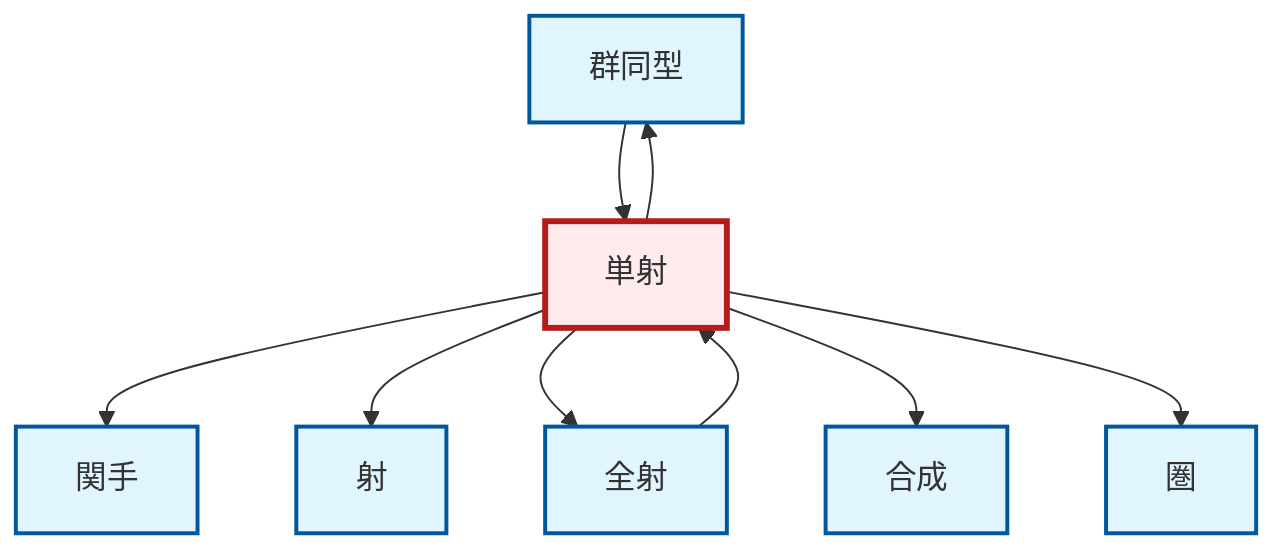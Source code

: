 graph TD
    classDef definition fill:#e1f5fe,stroke:#01579b,stroke-width:2px
    classDef theorem fill:#f3e5f5,stroke:#4a148c,stroke-width:2px
    classDef axiom fill:#fff3e0,stroke:#e65100,stroke-width:2px
    classDef example fill:#e8f5e9,stroke:#1b5e20,stroke-width:2px
    classDef current fill:#ffebee,stroke:#b71c1c,stroke-width:3px
    def-category["圏"]:::definition
    def-isomorphism["群同型"]:::definition
    def-epimorphism["全射"]:::definition
    def-composition["合成"]:::definition
    def-functor["関手"]:::definition
    def-monomorphism["単射"]:::definition
    def-morphism["射"]:::definition
    def-monomorphism --> def-isomorphism
    def-monomorphism --> def-functor
    def-monomorphism --> def-morphism
    def-monomorphism --> def-epimorphism
    def-isomorphism --> def-monomorphism
    def-monomorphism --> def-composition
    def-monomorphism --> def-category
    def-epimorphism --> def-monomorphism
    class def-monomorphism current